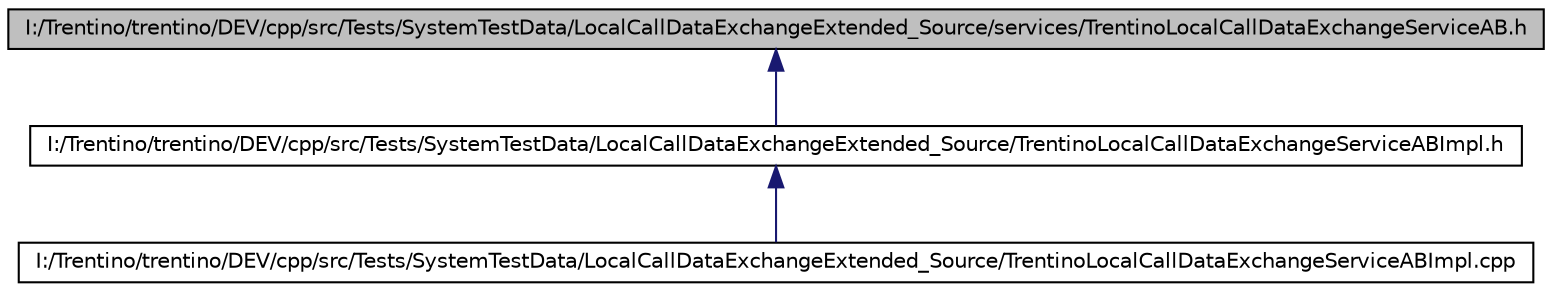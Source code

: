 digraph G
{
  edge [fontname="Helvetica",fontsize="10",labelfontname="Helvetica",labelfontsize="10"];
  node [fontname="Helvetica",fontsize="10",shape=record];
  Node1 [label="I:/Trentino/trentino/DEV/cpp/src/Tests/SystemTestData/LocalCallDataExchangeExtended_Source/services/TrentinoLocalCallDataExchangeServiceAB.h",height=0.2,width=0.4,color="black", fillcolor="grey75", style="filled" fontcolor="black"];
  Node1 -> Node2 [dir="back",color="midnightblue",fontsize="10",style="solid",fontname="Helvetica"];
  Node2 [label="I:/Trentino/trentino/DEV/cpp/src/Tests/SystemTestData/LocalCallDataExchangeExtended_Source/TrentinoLocalCallDataExchangeServiceABImpl.h",height=0.2,width=0.4,color="black", fillcolor="white", style="filled",URL="$_system_test_data_2_local_call_data_exchange_extended___source_2_trentino_local_call_data_exchange_service_a_b_impl_8h.html"];
  Node2 -> Node3 [dir="back",color="midnightblue",fontsize="10",style="solid",fontname="Helvetica"];
  Node3 [label="I:/Trentino/trentino/DEV/cpp/src/Tests/SystemTestData/LocalCallDataExchangeExtended_Source/TrentinoLocalCallDataExchangeServiceABImpl.cpp",height=0.2,width=0.4,color="black", fillcolor="white", style="filled",URL="$_system_test_data_2_local_call_data_exchange_extended___source_2_trentino_local_call_data_exchange_service_a_b_impl_8cpp.html"];
}
